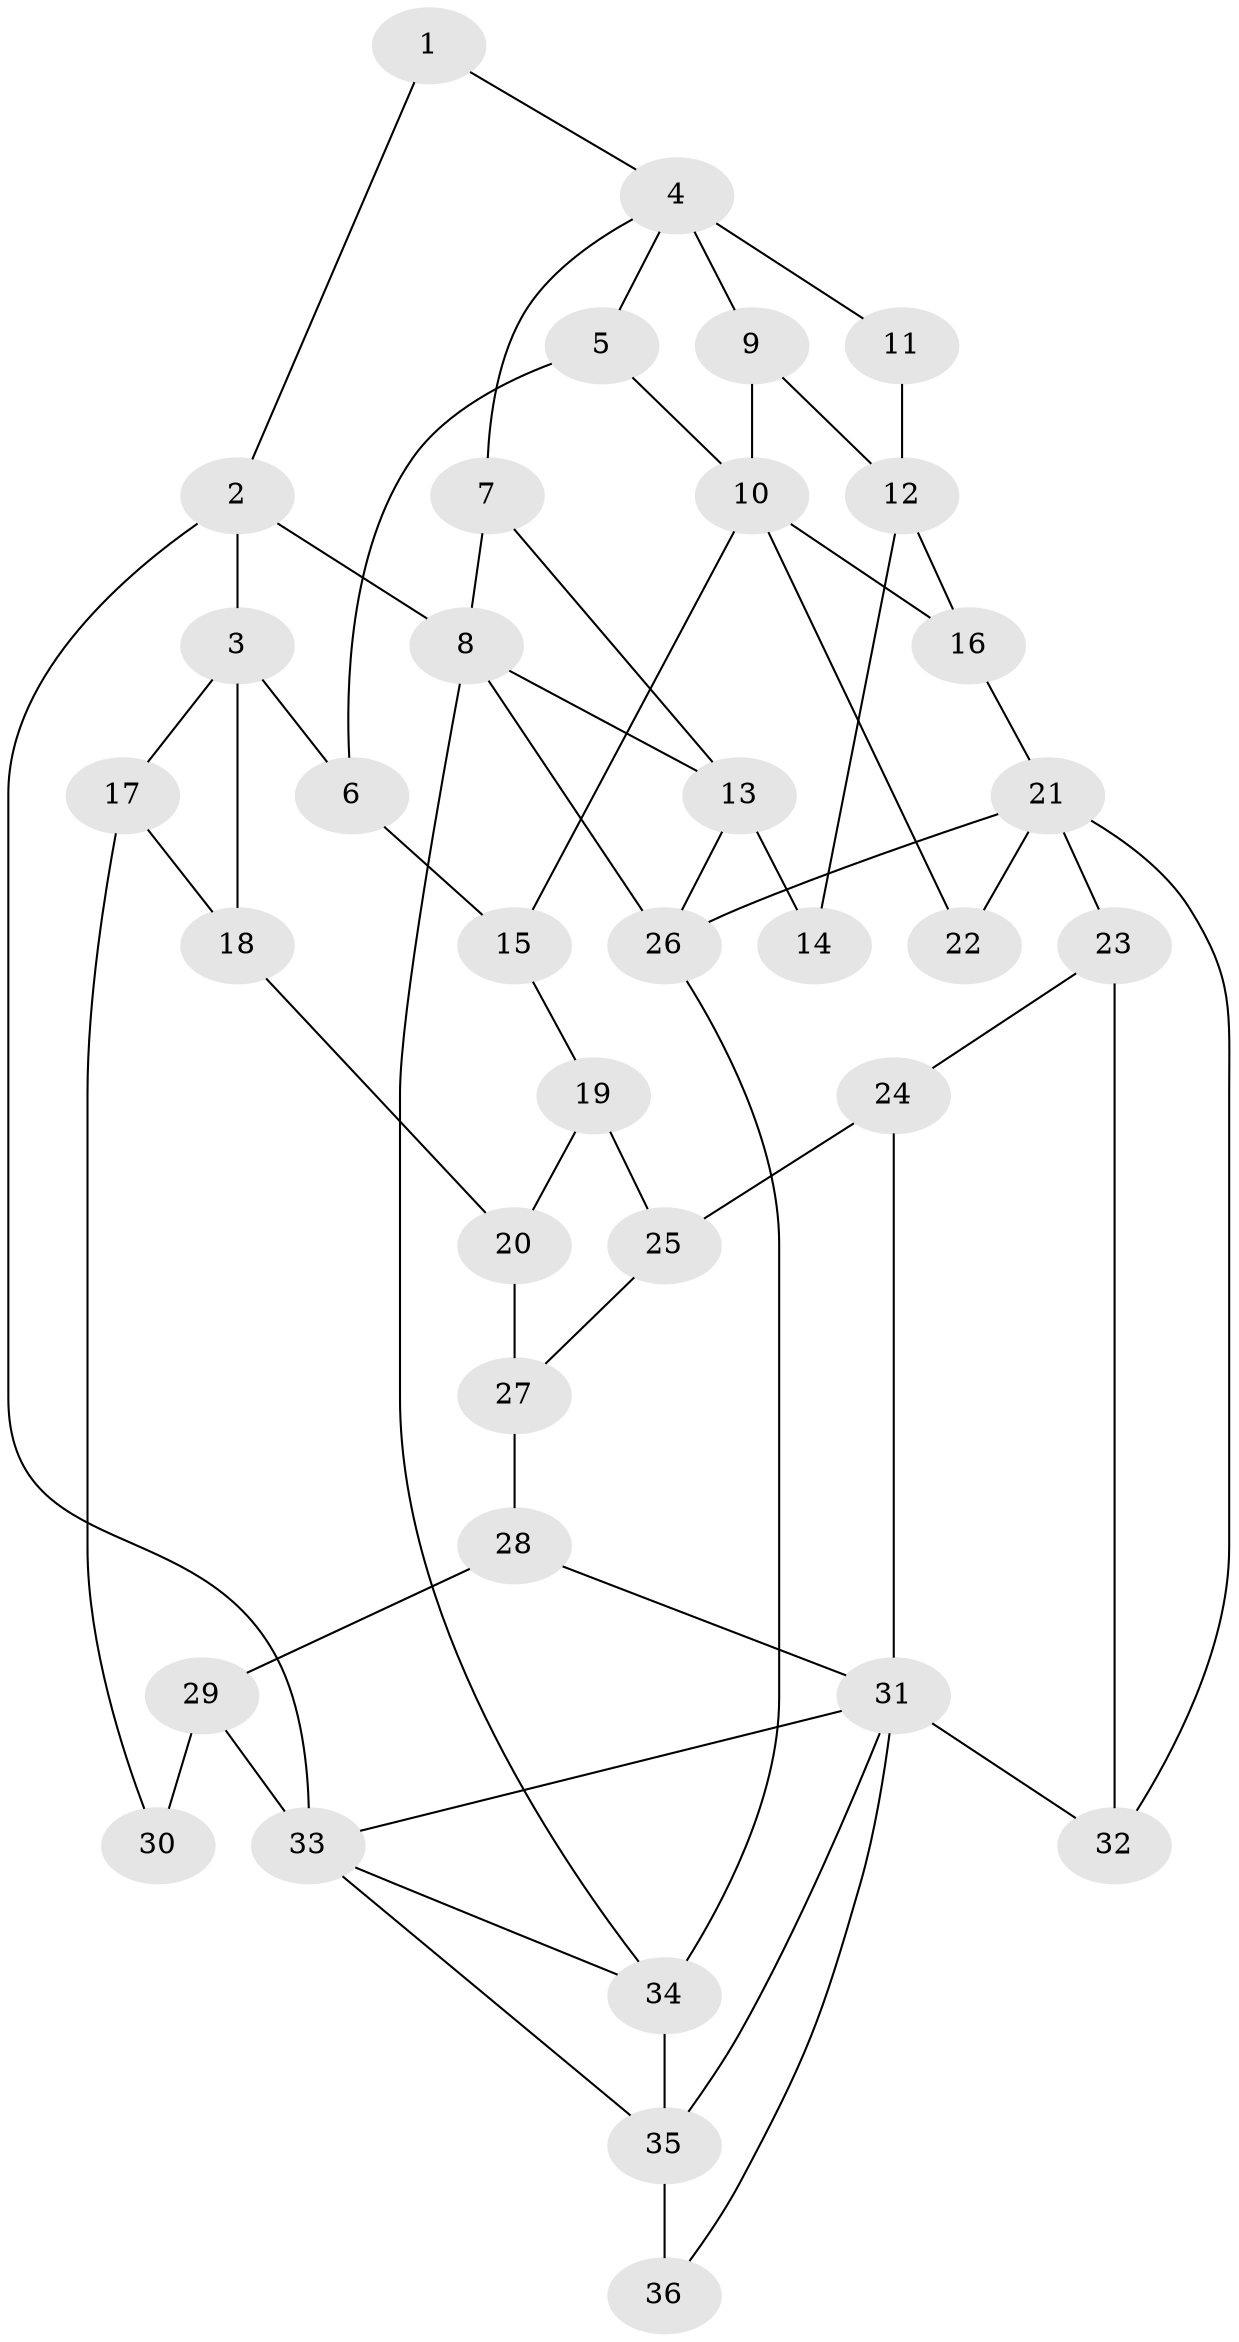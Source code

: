 // original degree distribution, {3: 0.028169014084507043, 6: 0.18309859154929578, 5: 0.5633802816901409, 4: 0.22535211267605634}
// Generated by graph-tools (version 1.1) at 2025/54/03/04/25 22:54:20]
// undirected, 36 vertices, 61 edges
graph export_dot {
  node [color=gray90,style=filled];
  1;
  2;
  3;
  4;
  5;
  6;
  7;
  8;
  9;
  10;
  11;
  12;
  13;
  14;
  15;
  16;
  17;
  18;
  19;
  20;
  21;
  22;
  23;
  24;
  25;
  26;
  27;
  28;
  29;
  30;
  31;
  32;
  33;
  34;
  35;
  36;
  1 -- 2 [weight=1.0];
  1 -- 4 [weight=1.0];
  2 -- 3 [weight=1.0];
  2 -- 8 [weight=1.0];
  2 -- 33 [weight=1.0];
  3 -- 6 [weight=1.0];
  3 -- 17 [weight=1.0];
  3 -- 18 [weight=1.0];
  4 -- 5 [weight=1.0];
  4 -- 7 [weight=1.0];
  4 -- 9 [weight=1.0];
  4 -- 11 [weight=2.0];
  5 -- 6 [weight=1.0];
  5 -- 10 [weight=1.0];
  6 -- 15 [weight=1.0];
  7 -- 8 [weight=1.0];
  7 -- 13 [weight=1.0];
  8 -- 13 [weight=2.0];
  8 -- 26 [weight=1.0];
  8 -- 34 [weight=1.0];
  9 -- 10 [weight=1.0];
  9 -- 12 [weight=1.0];
  10 -- 15 [weight=1.0];
  10 -- 16 [weight=1.0];
  10 -- 22 [weight=2.0];
  11 -- 12 [weight=1.0];
  12 -- 14 [weight=2.0];
  12 -- 16 [weight=2.0];
  13 -- 14 [weight=2.0];
  13 -- 26 [weight=1.0];
  15 -- 19 [weight=1.0];
  16 -- 21 [weight=1.0];
  17 -- 18 [weight=1.0];
  17 -- 30 [weight=1.0];
  18 -- 20 [weight=1.0];
  19 -- 20 [weight=1.0];
  19 -- 25 [weight=1.0];
  20 -- 27 [weight=1.0];
  21 -- 22 [weight=1.0];
  21 -- 23 [weight=1.0];
  21 -- 26 [weight=2.0];
  21 -- 32 [weight=1.0];
  23 -- 24 [weight=1.0];
  23 -- 32 [weight=1.0];
  24 -- 25 [weight=1.0];
  24 -- 31 [weight=1.0];
  25 -- 27 [weight=1.0];
  26 -- 34 [weight=1.0];
  27 -- 28 [weight=1.0];
  28 -- 29 [weight=2.0];
  28 -- 31 [weight=1.0];
  29 -- 30 [weight=2.0];
  29 -- 33 [weight=2.0];
  31 -- 32 [weight=1.0];
  31 -- 33 [weight=1.0];
  31 -- 35 [weight=1.0];
  31 -- 36 [weight=1.0];
  33 -- 34 [weight=1.0];
  33 -- 35 [weight=1.0];
  34 -- 35 [weight=2.0];
  35 -- 36 [weight=2.0];
}
